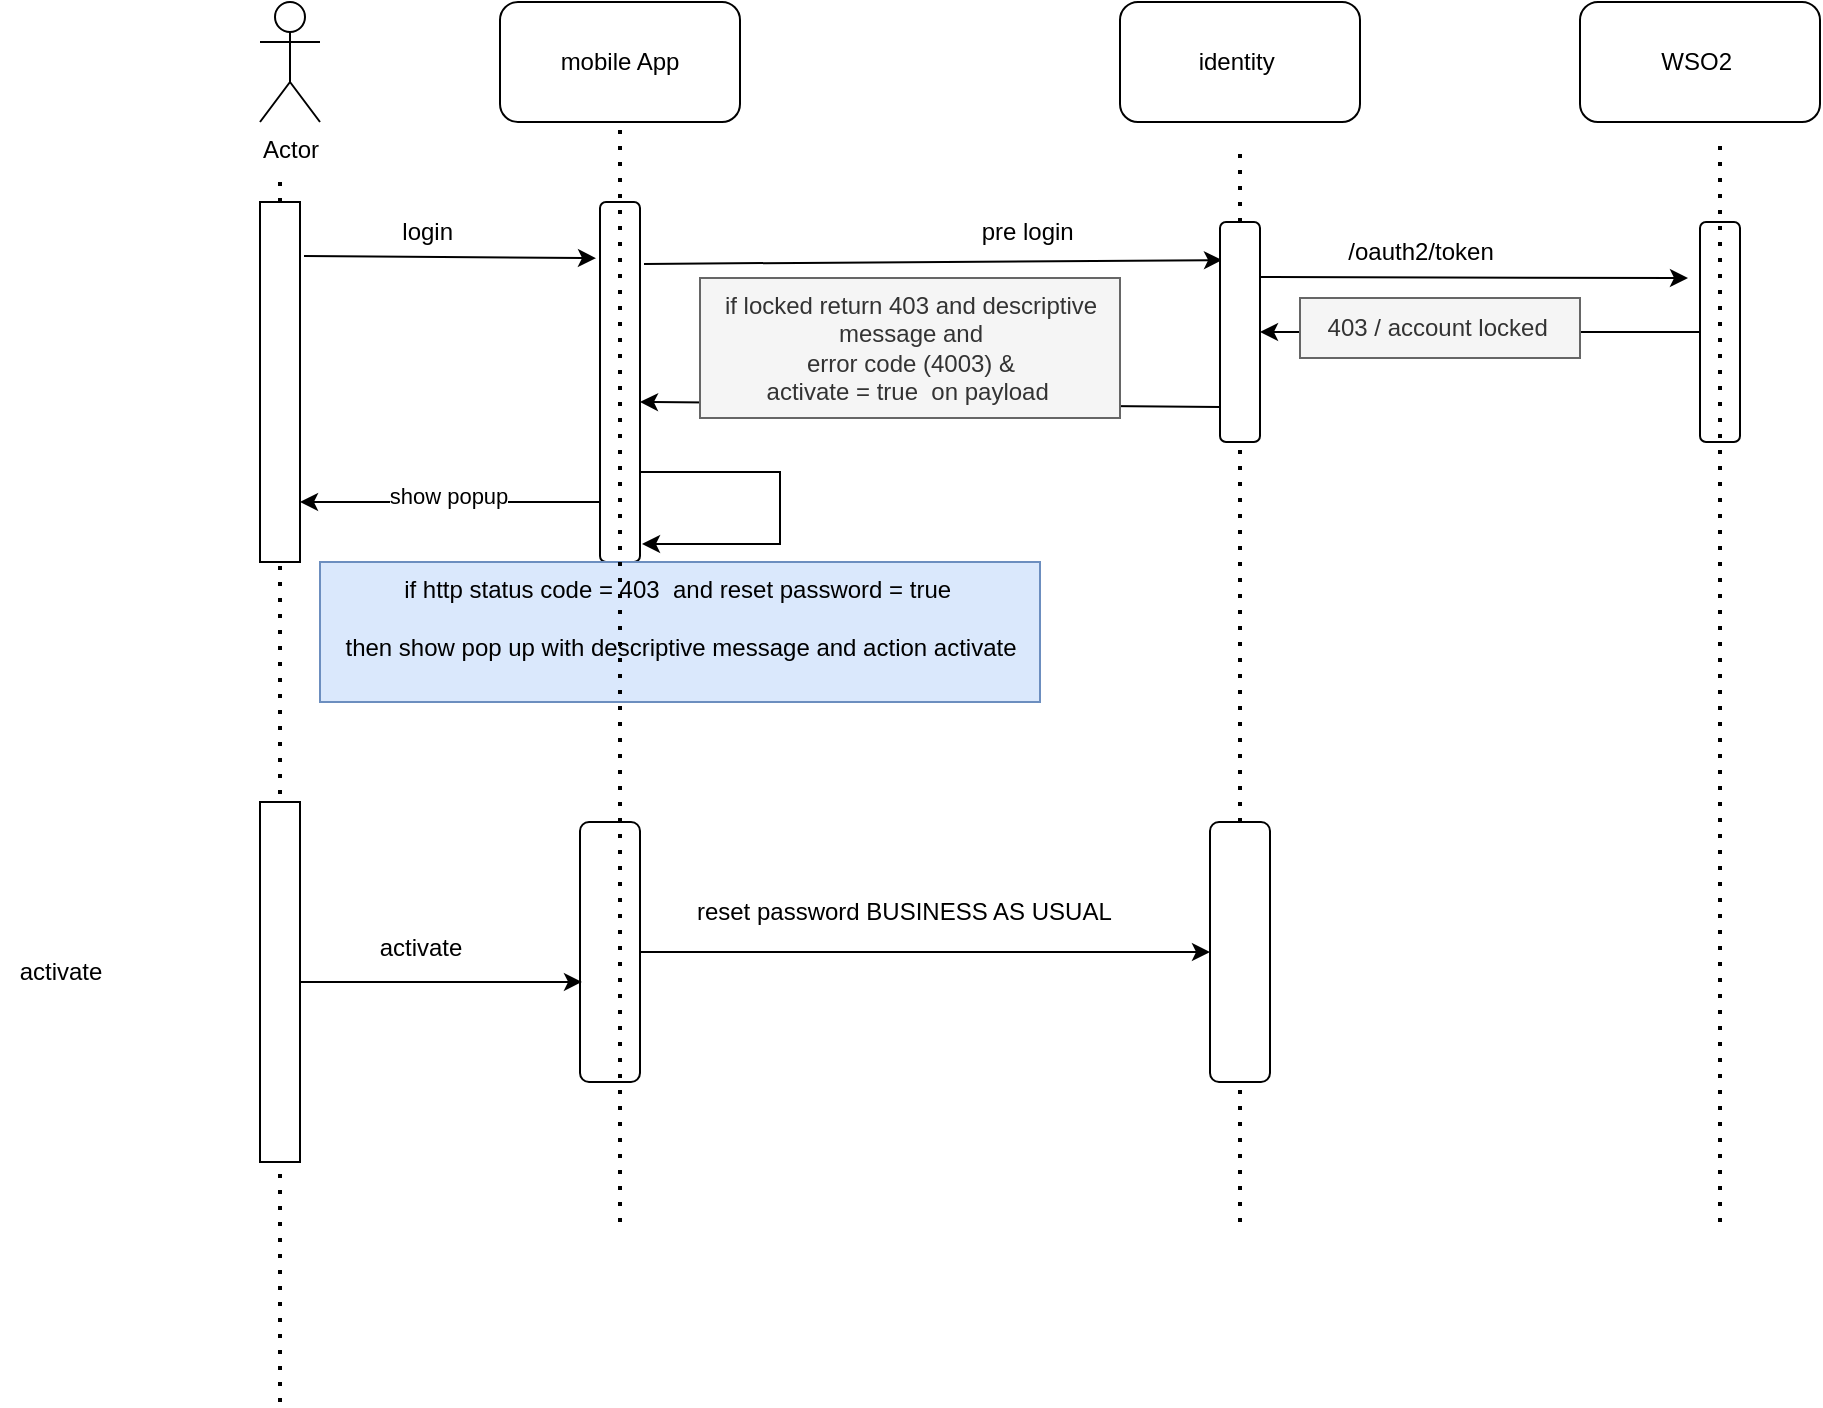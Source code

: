 <mxfile version="22.0.2" type="device" pages="2">
  <diagram name="Page-1" id="T17mRUG0M6Ti2VJzokYn">
    <mxGraphModel dx="2156" dy="828" grid="1" gridSize="10" guides="1" tooltips="1" connect="1" arrows="1" fold="1" page="1" pageScale="1" pageWidth="850" pageHeight="1100" math="0" shadow="0">
      <root>
        <mxCell id="0" />
        <mxCell id="1" parent="0" />
        <mxCell id="4CJsTPOirgY09NnAy6Yh-1" value="" style="endArrow=none;dashed=1;html=1;dashPattern=1 3;strokeWidth=2;rounded=0;" parent="1" source="4CJsTPOirgY09NnAy6Yh-26" edge="1">
          <mxGeometry width="50" height="50" relative="1" as="geometry">
            <mxPoint x="309.5" y="610" as="sourcePoint" />
            <mxPoint x="310" y="370" as="targetPoint" />
          </mxGeometry>
        </mxCell>
        <mxCell id="4CJsTPOirgY09NnAy6Yh-6" value="identity&amp;nbsp;" style="rounded=1;whiteSpace=wrap;html=1;" parent="1" vertex="1">
          <mxGeometry x="250" y="300" width="120" height="60" as="geometry" />
        </mxCell>
        <mxCell id="4CJsTPOirgY09NnAy6Yh-7" value="WSO2&amp;nbsp;" style="rounded=1;whiteSpace=wrap;html=1;" parent="1" vertex="1">
          <mxGeometry x="480" y="300" width="120" height="60" as="geometry" />
        </mxCell>
        <mxCell id="4CJsTPOirgY09NnAy6Yh-5" value="Actor" style="shape=umlActor;verticalLabelPosition=bottom;verticalAlign=top;html=1;outlineConnect=0;" parent="1" vertex="1">
          <mxGeometry x="-180" y="300" width="30" height="60" as="geometry" />
        </mxCell>
        <mxCell id="4CJsTPOirgY09NnAy6Yh-27" value="" style="rounded=0;orthogonalLoop=1;jettySize=auto;html=1;entryX=0.05;entryY=0.173;entryDx=0;entryDy=0;entryPerimeter=0;exitX=1.1;exitY=0.172;exitDx=0;exitDy=0;exitPerimeter=0;" parent="1" source="4CJsTPOirgY09NnAy6Yh-24" target="4CJsTPOirgY09NnAy6Yh-26" edge="1">
          <mxGeometry relative="1" as="geometry" />
        </mxCell>
        <mxCell id="NpXZk7CXVNGLkx313zpd-5" value="" style="edgeStyle=orthogonalEdgeStyle;rounded=0;orthogonalLoop=1;jettySize=auto;html=1;" edge="1" parent="1" source="4CJsTPOirgY09NnAy6Yh-24" target="NpXZk7CXVNGLkx313zpd-4">
          <mxGeometry relative="1" as="geometry">
            <Array as="points">
              <mxPoint x="-80" y="550" />
              <mxPoint x="-80" y="550" />
            </Array>
          </mxGeometry>
        </mxCell>
        <mxCell id="NpXZk7CXVNGLkx313zpd-9" value="show popup" style="edgeLabel;html=1;align=center;verticalAlign=middle;resizable=0;points=[];" vertex="1" connectable="0" parent="NpXZk7CXVNGLkx313zpd-5">
          <mxGeometry x="0.013" y="-3" relative="1" as="geometry">
            <mxPoint as="offset" />
          </mxGeometry>
        </mxCell>
        <mxCell id="4CJsTPOirgY09NnAy6Yh-24" value="" style="rounded=1;whiteSpace=wrap;html=1;" parent="1" vertex="1">
          <mxGeometry x="-10" y="400" width="20" height="180" as="geometry" />
        </mxCell>
        <mxCell id="4CJsTPOirgY09NnAy6Yh-28" value="" style="endArrow=none;dashed=1;html=1;dashPattern=1 3;strokeWidth=2;rounded=0;" parent="1" target="4CJsTPOirgY09NnAy6Yh-26" edge="1">
          <mxGeometry width="50" height="50" relative="1" as="geometry">
            <mxPoint x="310" y="910" as="sourcePoint" />
            <mxPoint x="309.5" y="80" as="targetPoint" />
          </mxGeometry>
        </mxCell>
        <mxCell id="4CJsTPOirgY09NnAy6Yh-32" value="" style="rounded=0;orthogonalLoop=1;jettySize=auto;html=1;exitX=1;exitY=0.25;exitDx=0;exitDy=0;entryX=-0.3;entryY=0.255;entryDx=0;entryDy=0;entryPerimeter=0;" parent="1" source="4CJsTPOirgY09NnAy6Yh-26" target="4CJsTPOirgY09NnAy6Yh-31" edge="1">
          <mxGeometry relative="1" as="geometry" />
        </mxCell>
        <mxCell id="4CJsTPOirgY09NnAy6Yh-51" style="edgeStyle=none;rounded=0;orthogonalLoop=1;jettySize=auto;html=1;exitX=0;exitY=0.75;exitDx=0;exitDy=0;entryX=1;entryY=0.5;entryDx=0;entryDy=0;" parent="1" edge="1">
          <mxGeometry relative="1" as="geometry">
            <mxPoint x="300" y="502.5" as="sourcePoint" />
            <mxPoint x="10" y="500" as="targetPoint" />
          </mxGeometry>
        </mxCell>
        <mxCell id="4CJsTPOirgY09NnAy6Yh-26" value="" style="rounded=1;whiteSpace=wrap;html=1;" parent="1" vertex="1">
          <mxGeometry x="300" y="410" width="20" height="110" as="geometry" />
        </mxCell>
        <mxCell id="4CJsTPOirgY09NnAy6Yh-29" value="pre login&amp;nbsp;" style="text;html=1;align=center;verticalAlign=middle;resizable=0;points=[];autosize=1;strokeColor=none;fillColor=none;" parent="1" vertex="1">
          <mxGeometry x="170" y="400" width="70" height="30" as="geometry" />
        </mxCell>
        <mxCell id="4CJsTPOirgY09NnAy6Yh-48" value="" style="edgeStyle=none;rounded=0;orthogonalLoop=1;jettySize=auto;html=1;entryX=1;entryY=0.5;entryDx=0;entryDy=0;" parent="1" source="4CJsTPOirgY09NnAy6Yh-31" target="4CJsTPOirgY09NnAy6Yh-26" edge="1">
          <mxGeometry relative="1" as="geometry" />
        </mxCell>
        <mxCell id="4CJsTPOirgY09NnAy6Yh-31" value="" style="rounded=1;whiteSpace=wrap;html=1;" parent="1" vertex="1">
          <mxGeometry x="540" y="410" width="20" height="110" as="geometry" />
        </mxCell>
        <mxCell id="4CJsTPOirgY09NnAy6Yh-33" value="/oauth2/token" style="text;html=1;align=center;verticalAlign=middle;resizable=0;points=[];autosize=1;strokeColor=none;fillColor=none;" parent="1" vertex="1">
          <mxGeometry x="350" y="410" width="100" height="30" as="geometry" />
        </mxCell>
        <mxCell id="4CJsTPOirgY09NnAy6Yh-38" value="" style="endArrow=none;dashed=1;html=1;dashPattern=1 3;strokeWidth=2;rounded=0;" parent="1" edge="1">
          <mxGeometry width="50" height="50" relative="1" as="geometry">
            <mxPoint x="550" y="910" as="sourcePoint" />
            <mxPoint x="550" y="370" as="targetPoint" />
          </mxGeometry>
        </mxCell>
        <mxCell id="4CJsTPOirgY09NnAy6Yh-50" value="mobile App" style="rounded=1;whiteSpace=wrap;html=1;" parent="1" vertex="1">
          <mxGeometry x="-60" y="300" width="120" height="60" as="geometry" />
        </mxCell>
        <mxCell id="4CJsTPOirgY09NnAy6Yh-52" value="if locked return 403 and descriptive &lt;br&gt;message and &lt;br&gt;error code (4003) &amp;amp; &lt;br&gt;activate = true&amp;nbsp; on payload&amp;nbsp;" style="text;html=1;align=center;verticalAlign=middle;resizable=0;points=[];autosize=1;strokeColor=#666666;fillColor=#f5f5f5;fontColor=#333333;" parent="1" vertex="1">
          <mxGeometry x="40" y="438" width="210" height="70" as="geometry" />
        </mxCell>
        <mxCell id="4CJsTPOirgY09NnAy6Yh-55" value="" style="endArrow=classic;html=1;rounded=0;exitX=1;exitY=0.75;exitDx=0;exitDy=0;edgeStyle=orthogonalEdgeStyle;entryX=1.05;entryY=0.95;entryDx=0;entryDy=0;entryPerimeter=0;" parent="1" source="4CJsTPOirgY09NnAy6Yh-24" target="4CJsTPOirgY09NnAy6Yh-24" edge="1">
          <mxGeometry width="50" height="50" relative="1" as="geometry">
            <mxPoint x="410" y="460" as="sourcePoint" />
            <mxPoint x="30" y="570" as="targetPoint" />
            <Array as="points">
              <mxPoint x="80" y="535" />
              <mxPoint x="80" y="571" />
            </Array>
          </mxGeometry>
        </mxCell>
        <mxCell id="4CJsTPOirgY09NnAy6Yh-56" value="if http status code = 403&amp;nbsp; and reset password = true&amp;nbsp;&lt;br&gt;&lt;br&gt;then show pop up with descriptive message and action activate&lt;br&gt;&amp;nbsp;" style="text;html=1;align=center;verticalAlign=middle;resizable=0;points=[];autosize=1;strokeColor=#6c8ebf;fillColor=#dae8fc;" parent="1" vertex="1">
          <mxGeometry x="-150" y="580" width="360" height="70" as="geometry" />
        </mxCell>
        <mxCell id="4CJsTPOirgY09NnAy6Yh-57" value="activate" style="text;html=1;align=center;verticalAlign=middle;resizable=0;points=[];autosize=1;strokeColor=none;fillColor=none;" parent="1" vertex="1">
          <mxGeometry x="-310" y="770" width="60" height="30" as="geometry" />
        </mxCell>
        <mxCell id="4CJsTPOirgY09NnAy6Yh-60" value="" style="edgeStyle=none;rounded=0;orthogonalLoop=1;jettySize=auto;html=1;" parent="1" source="4CJsTPOirgY09NnAy6Yh-58" target="4CJsTPOirgY09NnAy6Yh-59" edge="1">
          <mxGeometry relative="1" as="geometry" />
        </mxCell>
        <mxCell id="4CJsTPOirgY09NnAy6Yh-58" value="" style="rounded=1;whiteSpace=wrap;html=1;" parent="1" vertex="1">
          <mxGeometry x="-20" y="710" width="30" height="130" as="geometry" />
        </mxCell>
        <mxCell id="4CJsTPOirgY09NnAy6Yh-59" value="" style="rounded=1;whiteSpace=wrap;html=1;" parent="1" vertex="1">
          <mxGeometry x="295" y="710" width="30" height="130" as="geometry" />
        </mxCell>
        <mxCell id="4CJsTPOirgY09NnAy6Yh-61" value="reset password BUSINESS AS USUAL&amp;nbsp;&amp;nbsp;" style="text;html=1;align=center;verticalAlign=middle;resizable=0;points=[];autosize=1;strokeColor=none;fillColor=none;" parent="1" vertex="1">
          <mxGeometry x="25" y="740" width="240" height="30" as="geometry" />
        </mxCell>
        <mxCell id="NpXZk7CXVNGLkx313zpd-2" value="" style="endArrow=none;dashed=1;html=1;dashPattern=1 3;strokeWidth=2;rounded=0;entryX=0.5;entryY=1;entryDx=0;entryDy=0;" edge="1" parent="1" target="4CJsTPOirgY09NnAy6Yh-50">
          <mxGeometry width="50" height="50" relative="1" as="geometry">
            <mxPoint y="910" as="sourcePoint" />
            <mxPoint x="290" y="580" as="targetPoint" />
          </mxGeometry>
        </mxCell>
        <mxCell id="NpXZk7CXVNGLkx313zpd-3" value="" style="endArrow=none;dashed=1;html=1;dashPattern=1 3;strokeWidth=2;rounded=0;" edge="1" parent="1" source="NpXZk7CXVNGLkx313zpd-4">
          <mxGeometry width="50" height="50" relative="1" as="geometry">
            <mxPoint x="-170" y="1000" as="sourcePoint" />
            <mxPoint x="-170" y="390" as="targetPoint" />
          </mxGeometry>
        </mxCell>
        <mxCell id="NpXZk7CXVNGLkx313zpd-6" value="" style="endArrow=none;dashed=1;html=1;dashPattern=1 3;strokeWidth=2;rounded=0;" edge="1" parent="1" target="NpXZk7CXVNGLkx313zpd-4">
          <mxGeometry width="50" height="50" relative="1" as="geometry">
            <mxPoint x="-170" y="1000" as="sourcePoint" />
            <mxPoint x="-170" y="390" as="targetPoint" />
          </mxGeometry>
        </mxCell>
        <mxCell id="NpXZk7CXVNGLkx313zpd-7" style="rounded=0;orthogonalLoop=1;jettySize=auto;html=1;exitX=1.1;exitY=0.15;exitDx=0;exitDy=0;entryX=-0.1;entryY=0.156;entryDx=0;entryDy=0;entryPerimeter=0;exitPerimeter=0;" edge="1" parent="1" source="NpXZk7CXVNGLkx313zpd-4" target="4CJsTPOirgY09NnAy6Yh-24">
          <mxGeometry relative="1" as="geometry" />
        </mxCell>
        <mxCell id="NpXZk7CXVNGLkx313zpd-4" value="" style="rounded=1;whiteSpace=wrap;html=1;arcSize=0;" vertex="1" parent="1">
          <mxGeometry x="-180" y="400" width="20" height="180" as="geometry" />
        </mxCell>
        <mxCell id="NpXZk7CXVNGLkx313zpd-8" value="login&amp;nbsp;" style="text;html=1;align=center;verticalAlign=middle;resizable=0;points=[];autosize=1;strokeColor=none;fillColor=none;" vertex="1" parent="1">
          <mxGeometry x="-120" y="400" width="50" height="30" as="geometry" />
        </mxCell>
        <mxCell id="NpXZk7CXVNGLkx313zpd-10" value="" style="rounded=1;whiteSpace=wrap;html=1;arcSize=0;" vertex="1" parent="1">
          <mxGeometry x="-180" y="700" width="20" height="180" as="geometry" />
        </mxCell>
        <mxCell id="NpXZk7CXVNGLkx313zpd-11" style="edgeStyle=orthogonalEdgeStyle;rounded=0;orthogonalLoop=1;jettySize=auto;html=1;entryX=0.033;entryY=0.615;entryDx=0;entryDy=0;entryPerimeter=0;" edge="1" parent="1" source="NpXZk7CXVNGLkx313zpd-10" target="4CJsTPOirgY09NnAy6Yh-58">
          <mxGeometry relative="1" as="geometry" />
        </mxCell>
        <mxCell id="NpXZk7CXVNGLkx313zpd-12" value="activate" style="text;html=1;align=center;verticalAlign=middle;resizable=0;points=[];autosize=1;strokeColor=none;fillColor=none;" vertex="1" parent="1">
          <mxGeometry x="-130" y="758" width="60" height="30" as="geometry" />
        </mxCell>
        <mxCell id="NpXZk7CXVNGLkx313zpd-13" value="403 / account locked&amp;nbsp;" style="text;html=1;align=center;verticalAlign=middle;resizable=0;points=[];autosize=1;strokeColor=#666666;fillColor=#f5f5f5;fontColor=#333333;" vertex="1" parent="1">
          <mxGeometry x="340" y="448" width="140" height="30" as="geometry" />
        </mxCell>
      </root>
    </mxGraphModel>
  </diagram>
  <diagram id="ihet8cqnVaecl-tZ9Spy" name="Page-2">
    <mxGraphModel dx="1306" dy="828" grid="1" gridSize="10" guides="1" tooltips="1" connect="1" arrows="1" fold="1" page="1" pageScale="1" pageWidth="850" pageHeight="1100" math="0" shadow="0">
      <root>
        <mxCell id="0" />
        <mxCell id="1" parent="0" />
        <mxCell id="zB8MBE_F-rBMcC5evyY_-1" value="" style="group" vertex="1" connectable="0" parent="1">
          <mxGeometry x="150" y="110" width="490" height="660" as="geometry" />
        </mxCell>
        <mxCell id="zB8MBE_F-rBMcC5evyY_-2" value="WSO2&amp;nbsp;" style="rounded=1;whiteSpace=wrap;html=1;" vertex="1" parent="zB8MBE_F-rBMcC5evyY_-1">
          <mxGeometry x="170" width="120" height="60" as="geometry" />
        </mxCell>
        <mxCell id="zB8MBE_F-rBMcC5evyY_-3" value="lock user (if user last login before $idle time&amp;nbsp; )" style="text;html=1;strokeColor=none;fillColor=none;align=center;verticalAlign=middle;whiteSpace=wrap;rounded=0;" vertex="1" parent="zB8MBE_F-rBMcC5evyY_-1">
          <mxGeometry x="-50" y="70" width="260" height="30" as="geometry" />
        </mxCell>
        <mxCell id="zB8MBE_F-rBMcC5evyY_-4" value="" style="rounded=1;whiteSpace=wrap;html=1;" vertex="1" parent="zB8MBE_F-rBMcC5evyY_-1">
          <mxGeometry x="220" y="90" width="20" height="110" as="geometry" />
        </mxCell>
        <mxCell id="zB8MBE_F-rBMcC5evyY_-5" value="Notification engine&amp;nbsp;" style="rounded=1;whiteSpace=wrap;html=1;" vertex="1" parent="zB8MBE_F-rBMcC5evyY_-1">
          <mxGeometry x="370" width="120" height="60" as="geometry" />
        </mxCell>
        <mxCell id="zB8MBE_F-rBMcC5evyY_-6" value="" style="endArrow=none;dashed=1;html=1;dashPattern=1 3;strokeWidth=2;rounded=0;entryX=0.5;entryY=1;entryDx=0;entryDy=0;" edge="1" parent="zB8MBE_F-rBMcC5evyY_-1" source="zB8MBE_F-rBMcC5evyY_-7">
          <mxGeometry width="50" height="50" relative="1" as="geometry">
            <mxPoint x="440" y="660" as="sourcePoint" />
            <mxPoint x="440" y="80" as="targetPoint" />
          </mxGeometry>
        </mxCell>
        <mxCell id="zB8MBE_F-rBMcC5evyY_-9" value="" style="endArrow=classic;html=1;rounded=0;edgeStyle=orthogonalEdgeStyle;entryX=1.05;entryY=0.645;entryDx=0;entryDy=0;entryPerimeter=0;" edge="1" parent="zB8MBE_F-rBMcC5evyY_-1" target="zB8MBE_F-rBMcC5evyY_-4">
          <mxGeometry width="50" height="50" relative="1" as="geometry">
            <mxPoint x="240" y="130" as="sourcePoint" />
            <mxPoint x="250" y="160" as="targetPoint" />
            <Array as="points">
              <mxPoint x="310" y="130" />
              <mxPoint x="310" y="160" />
            </Array>
          </mxGeometry>
        </mxCell>
        <mxCell id="zB8MBE_F-rBMcC5evyY_-7" value="" style="rounded=1;whiteSpace=wrap;html=1;" vertex="1" parent="zB8MBE_F-rBMcC5evyY_-1">
          <mxGeometry x="430" y="100" width="20" height="110" as="geometry" />
        </mxCell>
        <mxCell id="yxkw31LxwV2v-vzqNntc-2" style="edgeStyle=orthogonalEdgeStyle;rounded=0;orthogonalLoop=1;jettySize=auto;html=1;exitX=1;exitY=0.75;exitDx=0;exitDy=0;entryX=-0.05;entryY=0.655;entryDx=0;entryDy=0;entryPerimeter=0;" edge="1" parent="zB8MBE_F-rBMcC5evyY_-1" source="zB8MBE_F-rBMcC5evyY_-4" target="zB8MBE_F-rBMcC5evyY_-7">
          <mxGeometry relative="1" as="geometry" />
        </mxCell>
        <mxCell id="yxkw31LxwV2v-vzqNntc-3" value="sendSMS" style="text;html=1;align=center;verticalAlign=middle;resizable=0;points=[];autosize=1;strokeColor=none;fillColor=none;" vertex="1" parent="zB8MBE_F-rBMcC5evyY_-1">
          <mxGeometry x="300" y="180" width="80" height="30" as="geometry" />
        </mxCell>
      </root>
    </mxGraphModel>
  </diagram>
</mxfile>

